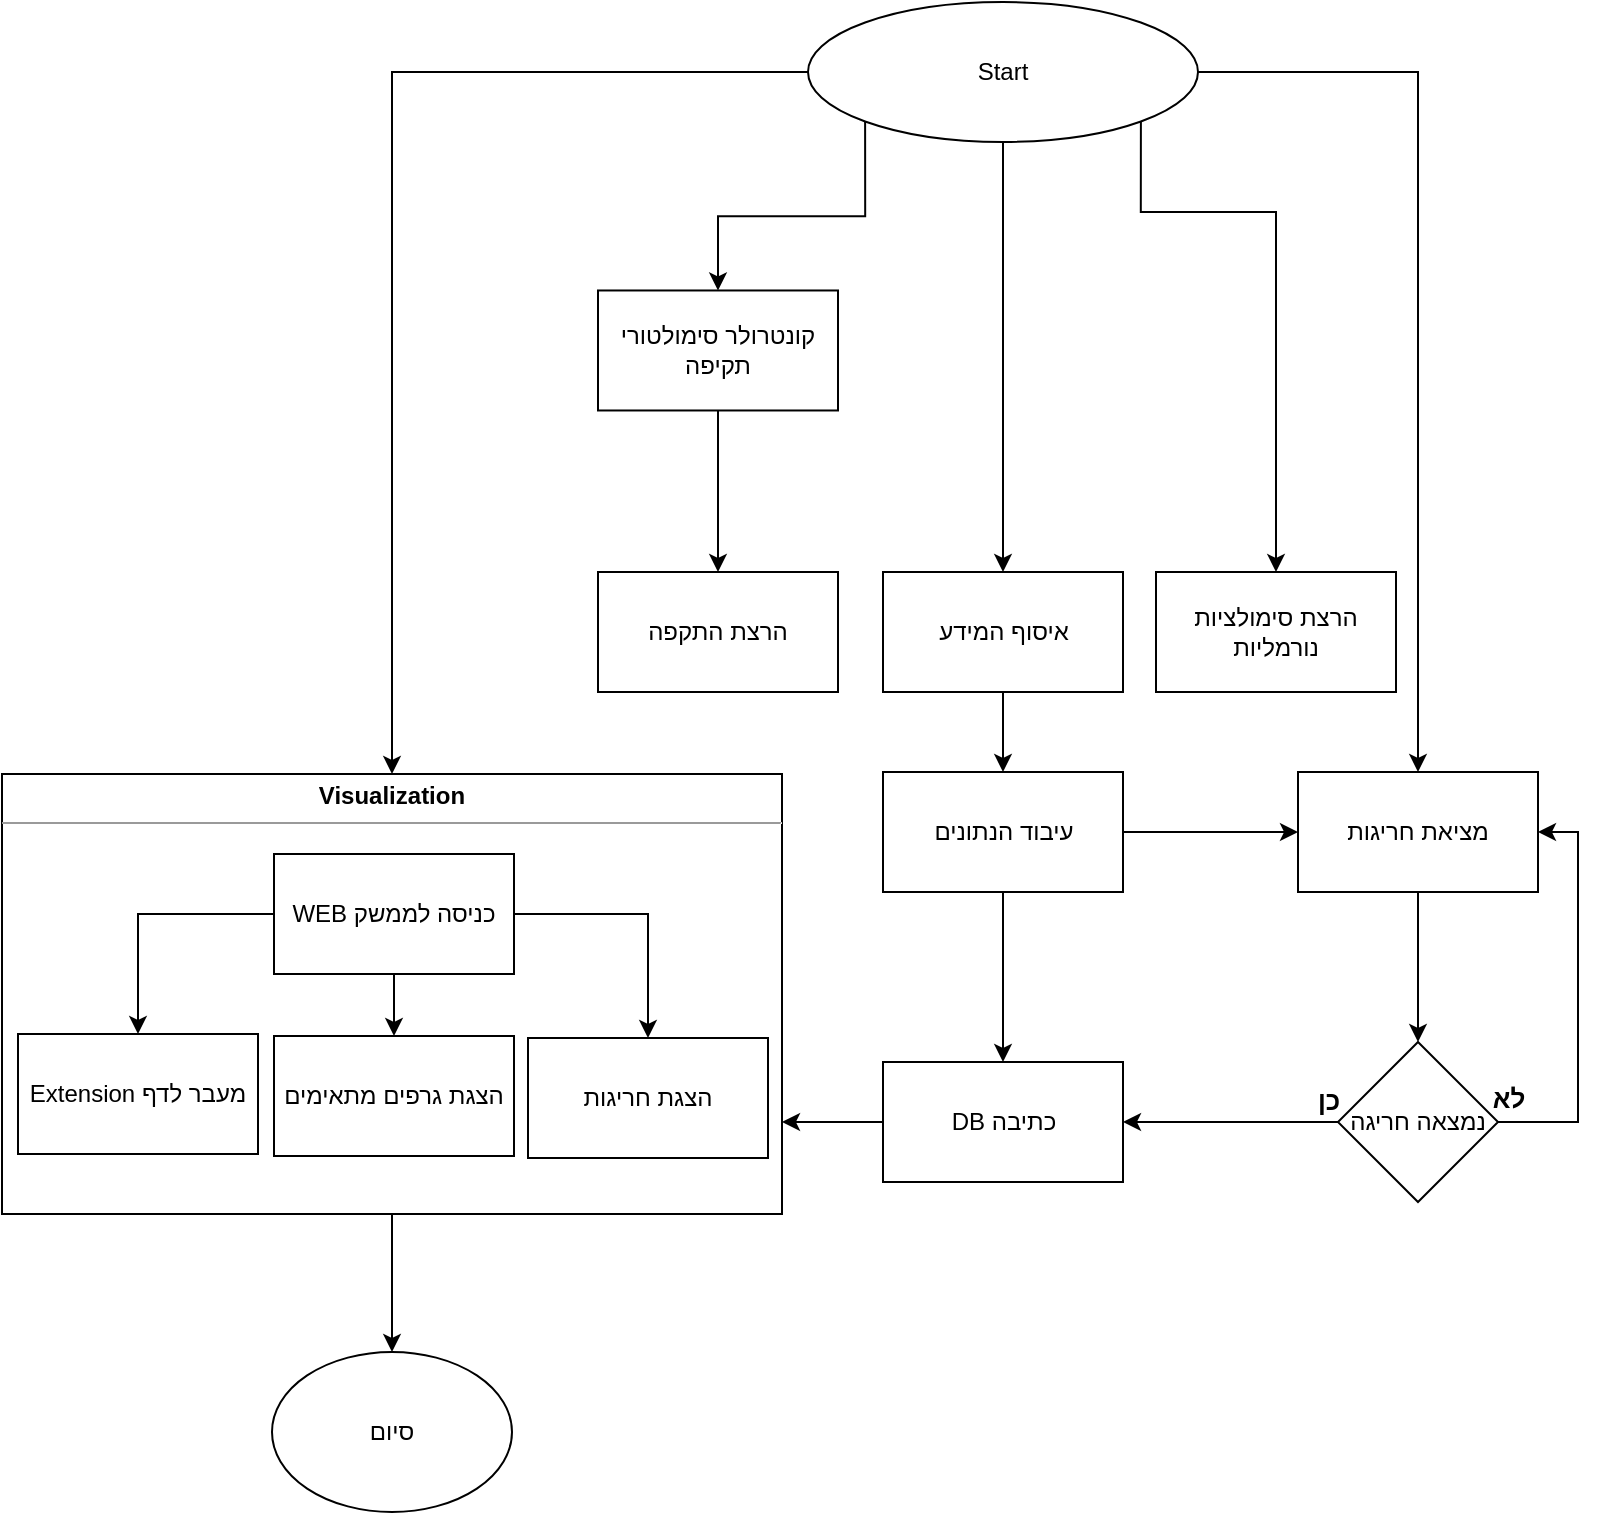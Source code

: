 <mxfile type="device" version="12.5.5"><diagram id="Wj6y5zqjpXsmq80PFgd1" name="Page-1"><mxGraphModel grid="1" shadow="0" math="0" pageHeight="1100" pageWidth="850" pageScale="1" page="1" fold="1" arrows="1" connect="1" tooltips="1" guides="1" gridSize="10" dy="1534" dx="1816"><root><mxCell id="0"/><mxCell id="1" parent="0"/><mxCell id="USmt6vtXgZm7xwebuvW5-54" value="" parent="1" target="USmt6vtXgZm7xwebuvW5-55" source="USmt6vtXgZm7xwebuvW5-19" edge="1" style="edgeStyle=orthogonalEdgeStyle;rounded=0;orthogonalLoop=1;jettySize=auto;html=1;entryX=0.5;entryY=0;entryDx=0;entryDy=0;"><mxGeometry as="geometry" relative="1"><mxPoint as="targetPoint" y="550" x="135"/></mxGeometry></mxCell><mxCell id="USmt6vtXgZm7xwebuvW5-19" value="&lt;p style=&quot;margin: 0px ; margin-top: 4px ; text-align: center&quot;&gt;&lt;b&gt;Visualization&lt;/b&gt;&lt;br&gt;&lt;/p&gt;&lt;hr size=&quot;1&quot;&gt;&lt;div style=&quot;height: 2px&quot;&gt;&lt;/div&gt;" parent="1" style="verticalAlign=top;align=left;overflow=fill;fontSize=12;fontFamily=Helvetica;html=1;" vertex="1"><mxGeometry as="geometry" y="241" x="-38" height="220" width="390"/></mxCell><mxCell id="USmt6vtXgZm7xwebuvW5-5" value="" parent="1" target="USmt6vtXgZm7xwebuvW5-2" source="USmt6vtXgZm7xwebuvW5-1" edge="1" style="edgeStyle=orthogonalEdgeStyle;rounded=0;orthogonalLoop=1;jettySize=auto;html=1;"><mxGeometry as="geometry" relative="1"/></mxCell><mxCell id="USmt6vtXgZm7xwebuvW5-16" value="" parent="1" target="USmt6vtXgZm7xwebuvW5-19" source="USmt6vtXgZm7xwebuvW5-1" edge="1" style="edgeStyle=orthogonalEdgeStyle;rounded=0;orthogonalLoop=1;jettySize=auto;html=1;entryX=0.5;entryY=0;entryDx=0;entryDy=0;"><mxGeometry as="geometry" relative="1"><mxPoint as="targetPoint" y="143" x="175"/></mxGeometry></mxCell><mxCell id="USmt6vtXgZm7xwebuvW5-50" parent="1" target="USmt6vtXgZm7xwebuvW5-49" source="USmt6vtXgZm7xwebuvW5-1" edge="1" style="edgeStyle=orthogonalEdgeStyle;rounded=0;orthogonalLoop=1;jettySize=auto;html=1;exitX=0;exitY=1;exitDx=0;exitDy=0;"><mxGeometry as="geometry" relative="1"/></mxCell><mxCell id="USmt6vtXgZm7xwebuvW5-1" value="Start" parent="1" style="ellipse;whiteSpace=wrap;html=1;" vertex="1"><mxGeometry as="geometry" y="-145" x="365" height="70" width="195"/></mxCell><mxCell id="USmt6vtXgZm7xwebuvW5-7" value="" parent="1" target="USmt6vtXgZm7xwebuvW5-6" source="USmt6vtXgZm7xwebuvW5-2" edge="1" style="edgeStyle=orthogonalEdgeStyle;rounded=0;orthogonalLoop=1;jettySize=auto;html=1;"><mxGeometry as="geometry" relative="1"/></mxCell><mxCell id="USmt6vtXgZm7xwebuvW5-2" value="איסוף המידע" parent="1" style="rounded=0;whiteSpace=wrap;html=1;" vertex="1"><mxGeometry as="geometry" y="140" x="402.5" height="60" width="120"/></mxCell><mxCell id="USmt6vtXgZm7xwebuvW5-9" value="" parent="1" target="USmt6vtXgZm7xwebuvW5-8" source="USmt6vtXgZm7xwebuvW5-1" edge="1" style="edgeStyle=orthogonalEdgeStyle;rounded=0;orthogonalLoop=1;jettySize=auto;html=1;exitX=1;exitY=0.5;exitDx=0;exitDy=0;"><mxGeometry as="geometry" relative="1"/></mxCell><mxCell id="USmt6vtXgZm7xwebuvW5-32" value="" parent="1" target="USmt6vtXgZm7xwebuvW5-31" source="USmt6vtXgZm7xwebuvW5-6" edge="1" style="edgeStyle=orthogonalEdgeStyle;rounded=0;orthogonalLoop=1;jettySize=auto;html=1;"><mxGeometry as="geometry" relative="1"/></mxCell><mxCell id="USmt6vtXgZm7xwebuvW5-6" value="עיבוד הנתונים" parent="1" style="rounded=0;whiteSpace=wrap;html=1;" vertex="1"><mxGeometry as="geometry" y="240" x="402.5" height="60" width="120"/></mxCell><mxCell id="USmt6vtXgZm7xwebuvW5-43" value="" parent="1" source="USmt6vtXgZm7xwebuvW5-31" edge="1" style="edgeStyle=orthogonalEdgeStyle;rounded=0;orthogonalLoop=1;jettySize=auto;html=1;"><mxGeometry as="geometry" relative="1"><mxPoint as="targetPoint" y="415" x="352"/><Array as="points"/></mxGeometry></mxCell><mxCell id="USmt6vtXgZm7xwebuvW5-31" value="DB כתיבה" parent="1" style="rounded=0;whiteSpace=wrap;html=1;" vertex="1"><mxGeometry as="geometry" y="385" x="402.5" height="60" width="120"/></mxCell><mxCell id="USmt6vtXgZm7xwebuvW5-37" value="" parent="1" target="USmt6vtXgZm7xwebuvW5-33" source="USmt6vtXgZm7xwebuvW5-8" edge="1" style="edgeStyle=orthogonalEdgeStyle;rounded=0;orthogonalLoop=1;jettySize=auto;html=1;"><mxGeometry as="geometry" relative="1"/></mxCell><mxCell id="USmt6vtXgZm7xwebuvW5-8" value="מציאת חריגות" parent="1" style="rounded=0;whiteSpace=wrap;html=1;" vertex="1"><mxGeometry as="geometry" y="240" x="610" height="60" width="120"/></mxCell><mxCell id="USmt6vtXgZm7xwebuvW5-28" value="" parent="1" target="USmt6vtXgZm7xwebuvW5-27" source="USmt6vtXgZm7xwebuvW5-14" edge="1" style="edgeStyle=orthogonalEdgeStyle;rounded=0;orthogonalLoop=1;jettySize=auto;html=1;"><mxGeometry as="geometry" relative="1"/></mxCell><mxCell id="USmt6vtXgZm7xwebuvW5-30" value="" parent="1" target="USmt6vtXgZm7xwebuvW5-20" source="USmt6vtXgZm7xwebuvW5-14" edge="1" style="edgeStyle=orthogonalEdgeStyle;rounded=0;orthogonalLoop=1;jettySize=auto;html=1;"><mxGeometry as="geometry" relative="1"/></mxCell><mxCell id="USmt6vtXgZm7xwebuvW5-14" value="WEB כניסה לממשק" parent="1" style="rounded=0;whiteSpace=wrap;html=1;" vertex="1"><mxGeometry as="geometry" y="281" x="98" height="60" width="120"/></mxCell><mxCell id="USmt6vtXgZm7xwebuvW5-27" value="Extension מעבר לדף" parent="1" style="rounded=0;whiteSpace=wrap;html=1;" vertex="1"><mxGeometry as="geometry" y="371" x="-30" height="60" width="120"/></mxCell><mxCell id="USmt6vtXgZm7xwebuvW5-24" value="הצגת חריגות" parent="1" style="rounded=0;whiteSpace=wrap;html=1;" vertex="1"><mxGeometry as="geometry" y="373" x="225" height="60" width="120"/></mxCell><mxCell id="USmt6vtXgZm7xwebuvW5-20" value="הצגת גרפים מתאימים" parent="1" style="rounded=0;whiteSpace=wrap;html=1;" vertex="1"><mxGeometry as="geometry" y="372" x="98" height="60" width="120"/></mxCell><mxCell id="USmt6vtXgZm7xwebuvW5-29" value="" parent="1" target="USmt6vtXgZm7xwebuvW5-24" source="USmt6vtXgZm7xwebuvW5-14" edge="1" style="edgeStyle=orthogonalEdgeStyle;rounded=0;orthogonalLoop=1;jettySize=auto;html=1;entryX=0.5;entryY=0;entryDx=0;entryDy=0;exitX=1;exitY=0.5;exitDx=0;exitDy=0;"><mxGeometry as="geometry" relative="1"><mxPoint as="sourcePoint" y="320" x="220"/><mxPoint as="targetPoint" y="390" x="19"/></mxGeometry></mxCell><mxCell id="USmt6vtXgZm7xwebuvW5-36" value="" parent="1" target="USmt6vtXgZm7xwebuvW5-31" source="USmt6vtXgZm7xwebuvW5-33" edge="1" style="edgeStyle=orthogonalEdgeStyle;rounded=0;orthogonalLoop=1;jettySize=auto;html=1;entryX=1;entryY=0.5;entryDx=0;entryDy=0;"><mxGeometry as="geometry" relative="1"><mxPoint as="targetPoint" y="415" x="550"/></mxGeometry></mxCell><mxCell id="USmt6vtXgZm7xwebuvW5-40" value="" parent="1" target="USmt6vtXgZm7xwebuvW5-8" source="USmt6vtXgZm7xwebuvW5-33" edge="1" style="edgeStyle=orthogonalEdgeStyle;rounded=0;orthogonalLoop=1;jettySize=auto;html=1;entryX=1;entryY=0.5;entryDx=0;entryDy=0;"><mxGeometry as="geometry" relative="1"><mxPoint as="targetPoint" y="415" x="790"/><Array as="points"><mxPoint y="415" x="750"/><mxPoint y="270" x="750"/></Array></mxGeometry></mxCell><mxCell id="USmt6vtXgZm7xwebuvW5-33" value="נמצאה חריגה" parent="1" style="rhombus;whiteSpace=wrap;html=1;" vertex="1"><mxGeometry as="geometry" y="375" x="630" height="80" width="80"/></mxCell><mxCell id="USmt6vtXgZm7xwebuvW5-38" value="&lt;font style=&quot;font-size: 13px&quot;&gt;כן&lt;/font&gt;" parent="1" style="text;strokeColor=none;fillColor=none;html=1;fontSize=24;fontStyle=1;verticalAlign=middle;align=center;" vertex="1"><mxGeometry as="geometry" y="382" x="600" height="38" width="50"/></mxCell><mxCell id="USmt6vtXgZm7xwebuvW5-41" value="&lt;font style=&quot;font-size: 13px&quot;&gt;לא&lt;/font&gt;" parent="1" style="text;strokeColor=none;fillColor=none;html=1;fontSize=24;fontStyle=1;verticalAlign=middle;align=center;" vertex="1"><mxGeometry as="geometry" y="381" x="690" height="38" width="50"/></mxCell><mxCell id="USmt6vtXgZm7xwebuvW5-48" value="" parent="1" target="USmt6vtXgZm7xwebuvW5-44" source="USmt6vtXgZm7xwebuvW5-1" edge="1" style="edgeStyle=orthogonalEdgeStyle;rounded=0;orthogonalLoop=1;jettySize=auto;html=1;exitX=1;exitY=1;exitDx=0;exitDy=0;entryX=0.5;entryY=0;entryDx=0;entryDy=0;"><mxGeometry as="geometry" relative="1"><mxPoint as="targetPoint" y="-180.0" x="310"/><Array as="points"><mxPoint y="-40" x="533"/><mxPoint y="-40" x="600"/></Array></mxGeometry></mxCell><mxCell id="USmt6vtXgZm7xwebuvW5-44" value="הרצת סימולציות נורמליות" parent="1" style="rounded=0;whiteSpace=wrap;html=1;" vertex="1"><mxGeometry as="geometry" y="140" x="539" height="60" width="120"/></mxCell><mxCell id="USmt6vtXgZm7xwebuvW5-52" value="" parent="1" target="USmt6vtXgZm7xwebuvW5-51" source="USmt6vtXgZm7xwebuvW5-49" edge="1" style="edgeStyle=orthogonalEdgeStyle;rounded=0;orthogonalLoop=1;jettySize=auto;html=1;"><mxGeometry as="geometry" relative="1"/></mxCell><mxCell id="USmt6vtXgZm7xwebuvW5-49" value="קונטרולר סימולטורי תקיפה" parent="1" style="rounded=0;whiteSpace=wrap;html=1;" vertex="1"><mxGeometry as="geometry" y="-0.76" x="260" height="60" width="120"/></mxCell><mxCell id="USmt6vtXgZm7xwebuvW5-51" value="הרצת התקפה" parent="1" style="rounded=0;whiteSpace=wrap;html=1;" vertex="1"><mxGeometry as="geometry" y="140" x="260" height="60" width="120"/></mxCell><mxCell id="USmt6vtXgZm7xwebuvW5-55" value="סיום" parent="1" style="ellipse;whiteSpace=wrap;html=1;" vertex="1"><mxGeometry as="geometry" y="530" x="97" height="80" width="120"/></mxCell><mxCell id="GV6DzH5GvA8RxQumoW3F-1" value="" parent="1" target="USmt6vtXgZm7xwebuvW5-8" source="USmt6vtXgZm7xwebuvW5-6" edge="1" style="edgeStyle=orthogonalEdgeStyle;rounded=0;orthogonalLoop=1;jettySize=auto;html=1;exitX=1;exitY=0.5;exitDx=0;exitDy=0;entryX=0;entryY=0.5;entryDx=0;entryDy=0;"><mxGeometry as="geometry" relative="1"><mxPoint as="sourcePoint" y="380" x="560"/><mxPoint as="targetPoint" y="465" x="560"/></mxGeometry></mxCell></root></mxGraphModel></diagram></mxfile>